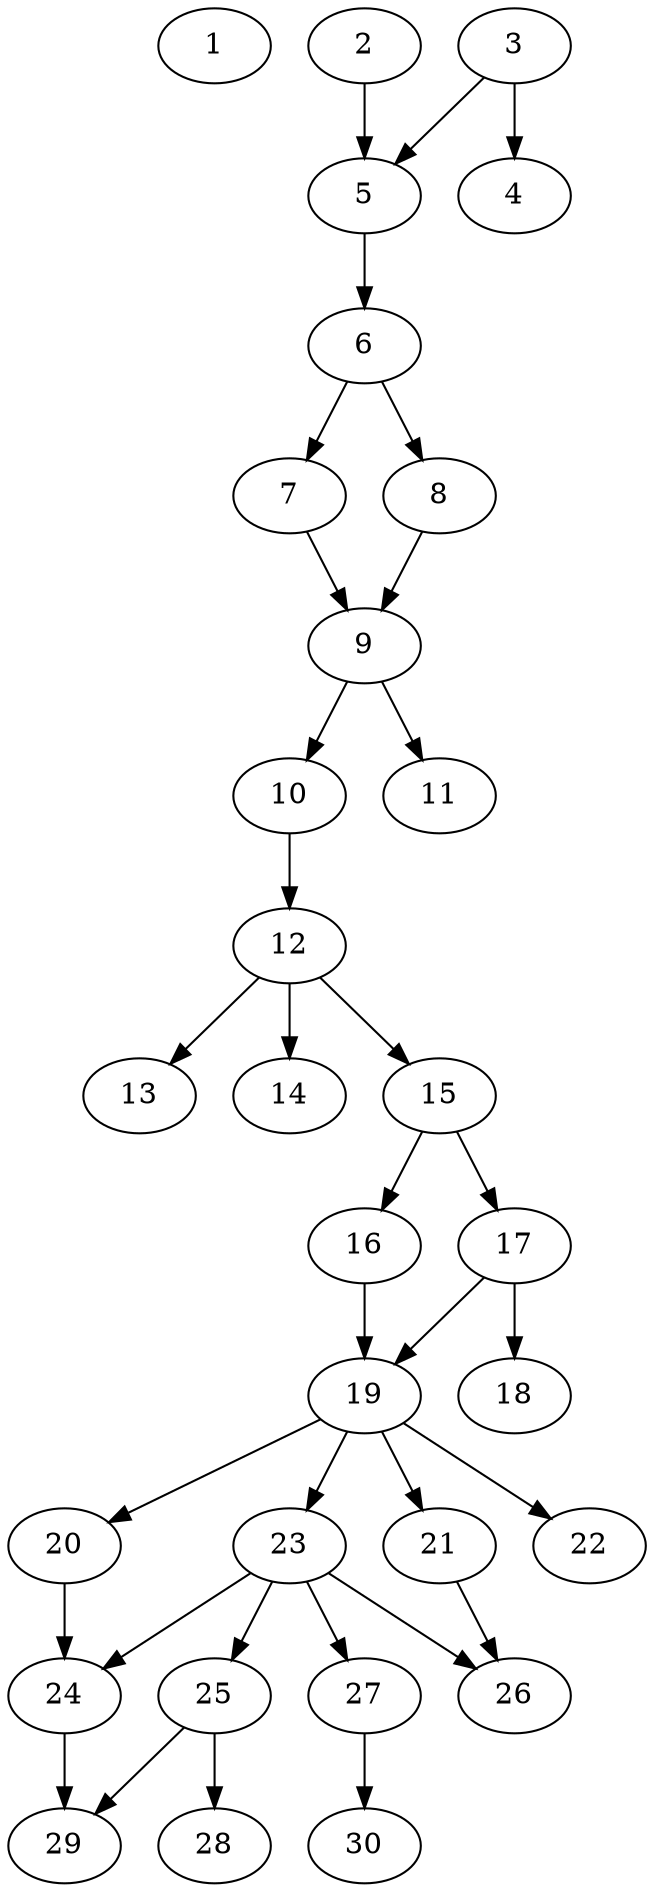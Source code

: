 // DAG automatically generated by daggen at Tue Aug  6 16:27:24 2019
// ./daggen --dot -n 30 --ccr 0.5 --fat 0.4 --regular 0.5 --density 0.6 --mindata 5242880 --maxdata 52428800 
digraph G {
  1 [size="81989632", alpha="0.01", expect_size="40994816"] 
  2 [size="66703360", alpha="0.18", expect_size="33351680"] 
  2 -> 5 [size ="33351680"]
  3 [size="78876672", alpha="0.14", expect_size="39438336"] 
  3 -> 4 [size ="39438336"]
  3 -> 5 [size ="39438336"]
  4 [size="11155456", alpha="0.16", expect_size="5577728"] 
  5 [size="97038336", alpha="0.15", expect_size="48519168"] 
  5 -> 6 [size ="48519168"]
  6 [size="30085120", alpha="0.16", expect_size="15042560"] 
  6 -> 7 [size ="15042560"]
  6 -> 8 [size ="15042560"]
  7 [size="103530496", alpha="0.17", expect_size="51765248"] 
  7 -> 9 [size ="51765248"]
  8 [size="46729216", alpha="0.05", expect_size="23364608"] 
  8 -> 9 [size ="23364608"]
  9 [size="56596480", alpha="0.09", expect_size="28298240"] 
  9 -> 10 [size ="28298240"]
  9 -> 11 [size ="28298240"]
  10 [size="81864704", alpha="0.08", expect_size="40932352"] 
  10 -> 12 [size ="40932352"]
  11 [size="47912960", alpha="0.19", expect_size="23956480"] 
  12 [size="50622464", alpha="0.09", expect_size="25311232"] 
  12 -> 13 [size ="25311232"]
  12 -> 14 [size ="25311232"]
  12 -> 15 [size ="25311232"]
  13 [size="39294976", alpha="0.10", expect_size="19647488"] 
  14 [size="12351488", alpha="0.12", expect_size="6175744"] 
  15 [size="88637440", alpha="0.06", expect_size="44318720"] 
  15 -> 16 [size ="44318720"]
  15 -> 17 [size ="44318720"]
  16 [size="66197504", alpha="0.18", expect_size="33098752"] 
  16 -> 19 [size ="33098752"]
  17 [size="49158144", alpha="0.18", expect_size="24579072"] 
  17 -> 18 [size ="24579072"]
  17 -> 19 [size ="24579072"]
  18 [size="34211840", alpha="0.20", expect_size="17105920"] 
  19 [size="57544704", alpha="0.15", expect_size="28772352"] 
  19 -> 20 [size ="28772352"]
  19 -> 21 [size ="28772352"]
  19 -> 22 [size ="28772352"]
  19 -> 23 [size ="28772352"]
  20 [size="100790272", alpha="0.07", expect_size="50395136"] 
  20 -> 24 [size ="50395136"]
  21 [size="44118016", alpha="0.15", expect_size="22059008"] 
  21 -> 26 [size ="22059008"]
  22 [size="38576128", alpha="0.15", expect_size="19288064"] 
  23 [size="78962688", alpha="0.09", expect_size="39481344"] 
  23 -> 24 [size ="39481344"]
  23 -> 25 [size ="39481344"]
  23 -> 26 [size ="39481344"]
  23 -> 27 [size ="39481344"]
  24 [size="31023104", alpha="0.03", expect_size="15511552"] 
  24 -> 29 [size ="15511552"]
  25 [size="89247744", alpha="0.15", expect_size="44623872"] 
  25 -> 28 [size ="44623872"]
  25 -> 29 [size ="44623872"]
  26 [size="24162304", alpha="0.12", expect_size="12081152"] 
  27 [size="15702016", alpha="0.09", expect_size="7851008"] 
  27 -> 30 [size ="7851008"]
  28 [size="99815424", alpha="0.13", expect_size="49907712"] 
  29 [size="99477504", alpha="0.07", expect_size="49738752"] 
  30 [size="75171840", alpha="0.16", expect_size="37585920"] 
}
